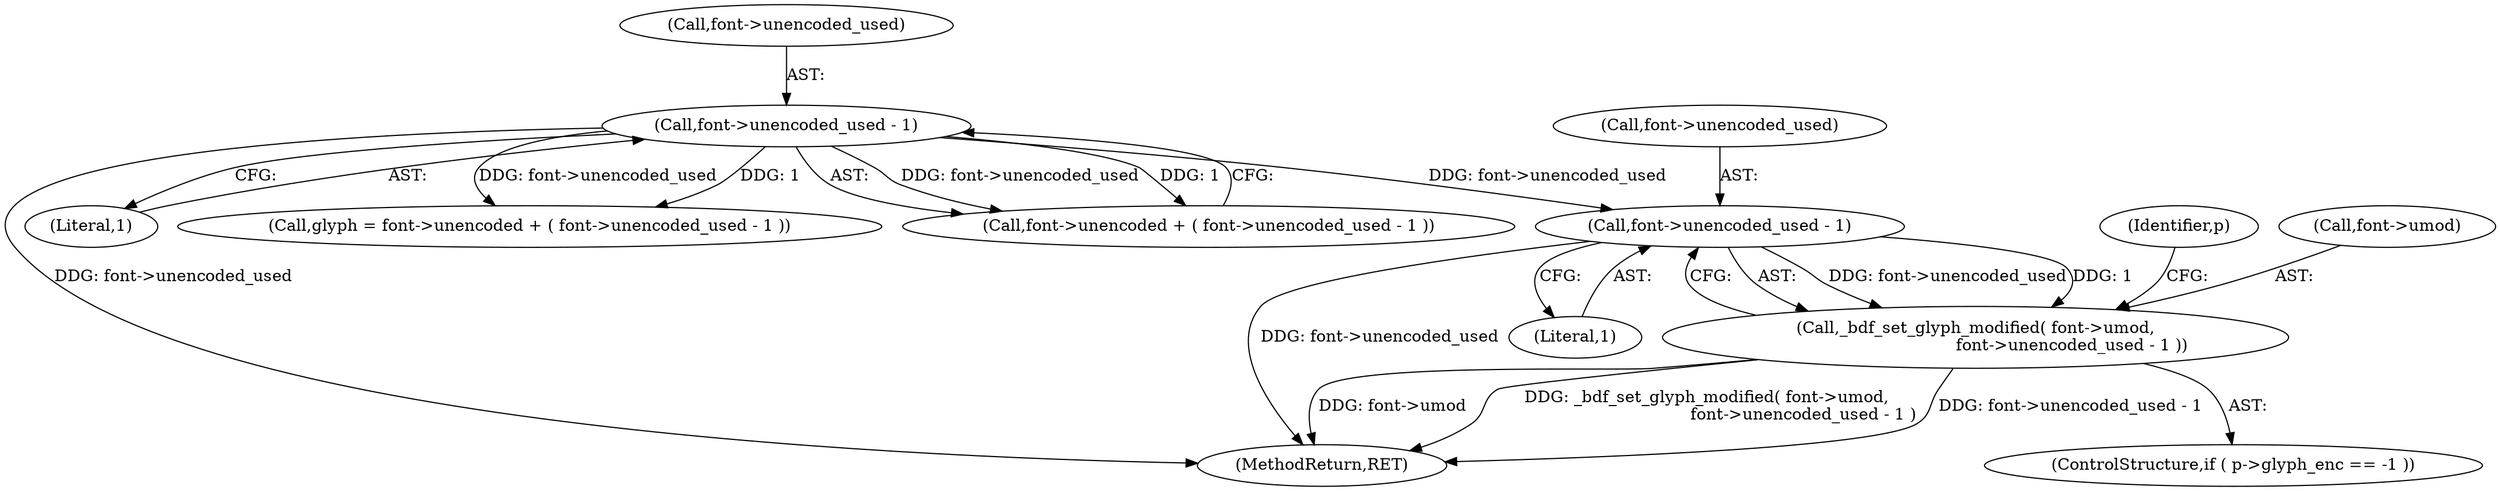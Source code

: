 digraph "0_savannah_7f2e4f4f553f6836be7683f66226afac3fa979b8@pointer" {
"1001416" [label="(Call,font->unencoded_used - 1)"];
"1000789" [label="(Call,font->unencoded_used - 1)"];
"1001412" [label="(Call,_bdf_set_glyph_modified( font->umod,\n                                     font->unencoded_used - 1 ))"];
"1001562" [label="(MethodReturn,RET)"];
"1000793" [label="(Literal,1)"];
"1000783" [label="(Call,glyph = font->unencoded + ( font->unencoded_used - 1 ))"];
"1001412" [label="(Call,_bdf_set_glyph_modified( font->umod,\n                                     font->unencoded_used - 1 ))"];
"1001420" [label="(Literal,1)"];
"1000790" [label="(Call,font->unencoded_used)"];
"1001431" [label="(Identifier,p)"];
"1000785" [label="(Call,font->unencoded + ( font->unencoded_used - 1 ))"];
"1001416" [label="(Call,font->unencoded_used - 1)"];
"1001413" [label="(Call,font->umod)"];
"1001405" [label="(ControlStructure,if ( p->glyph_enc == -1 ))"];
"1001417" [label="(Call,font->unencoded_used)"];
"1000789" [label="(Call,font->unencoded_used - 1)"];
"1001416" -> "1001412"  [label="AST: "];
"1001416" -> "1001420"  [label="CFG: "];
"1001417" -> "1001416"  [label="AST: "];
"1001420" -> "1001416"  [label="AST: "];
"1001412" -> "1001416"  [label="CFG: "];
"1001416" -> "1001562"  [label="DDG: font->unencoded_used"];
"1001416" -> "1001412"  [label="DDG: font->unencoded_used"];
"1001416" -> "1001412"  [label="DDG: 1"];
"1000789" -> "1001416"  [label="DDG: font->unencoded_used"];
"1000789" -> "1000785"  [label="AST: "];
"1000789" -> "1000793"  [label="CFG: "];
"1000790" -> "1000789"  [label="AST: "];
"1000793" -> "1000789"  [label="AST: "];
"1000785" -> "1000789"  [label="CFG: "];
"1000789" -> "1001562"  [label="DDG: font->unencoded_used"];
"1000789" -> "1000783"  [label="DDG: font->unencoded_used"];
"1000789" -> "1000783"  [label="DDG: 1"];
"1000789" -> "1000785"  [label="DDG: font->unencoded_used"];
"1000789" -> "1000785"  [label="DDG: 1"];
"1001412" -> "1001405"  [label="AST: "];
"1001413" -> "1001412"  [label="AST: "];
"1001431" -> "1001412"  [label="CFG: "];
"1001412" -> "1001562"  [label="DDG: _bdf_set_glyph_modified( font->umod,\n                                     font->unencoded_used - 1 )"];
"1001412" -> "1001562"  [label="DDG: font->unencoded_used - 1"];
"1001412" -> "1001562"  [label="DDG: font->umod"];
}
